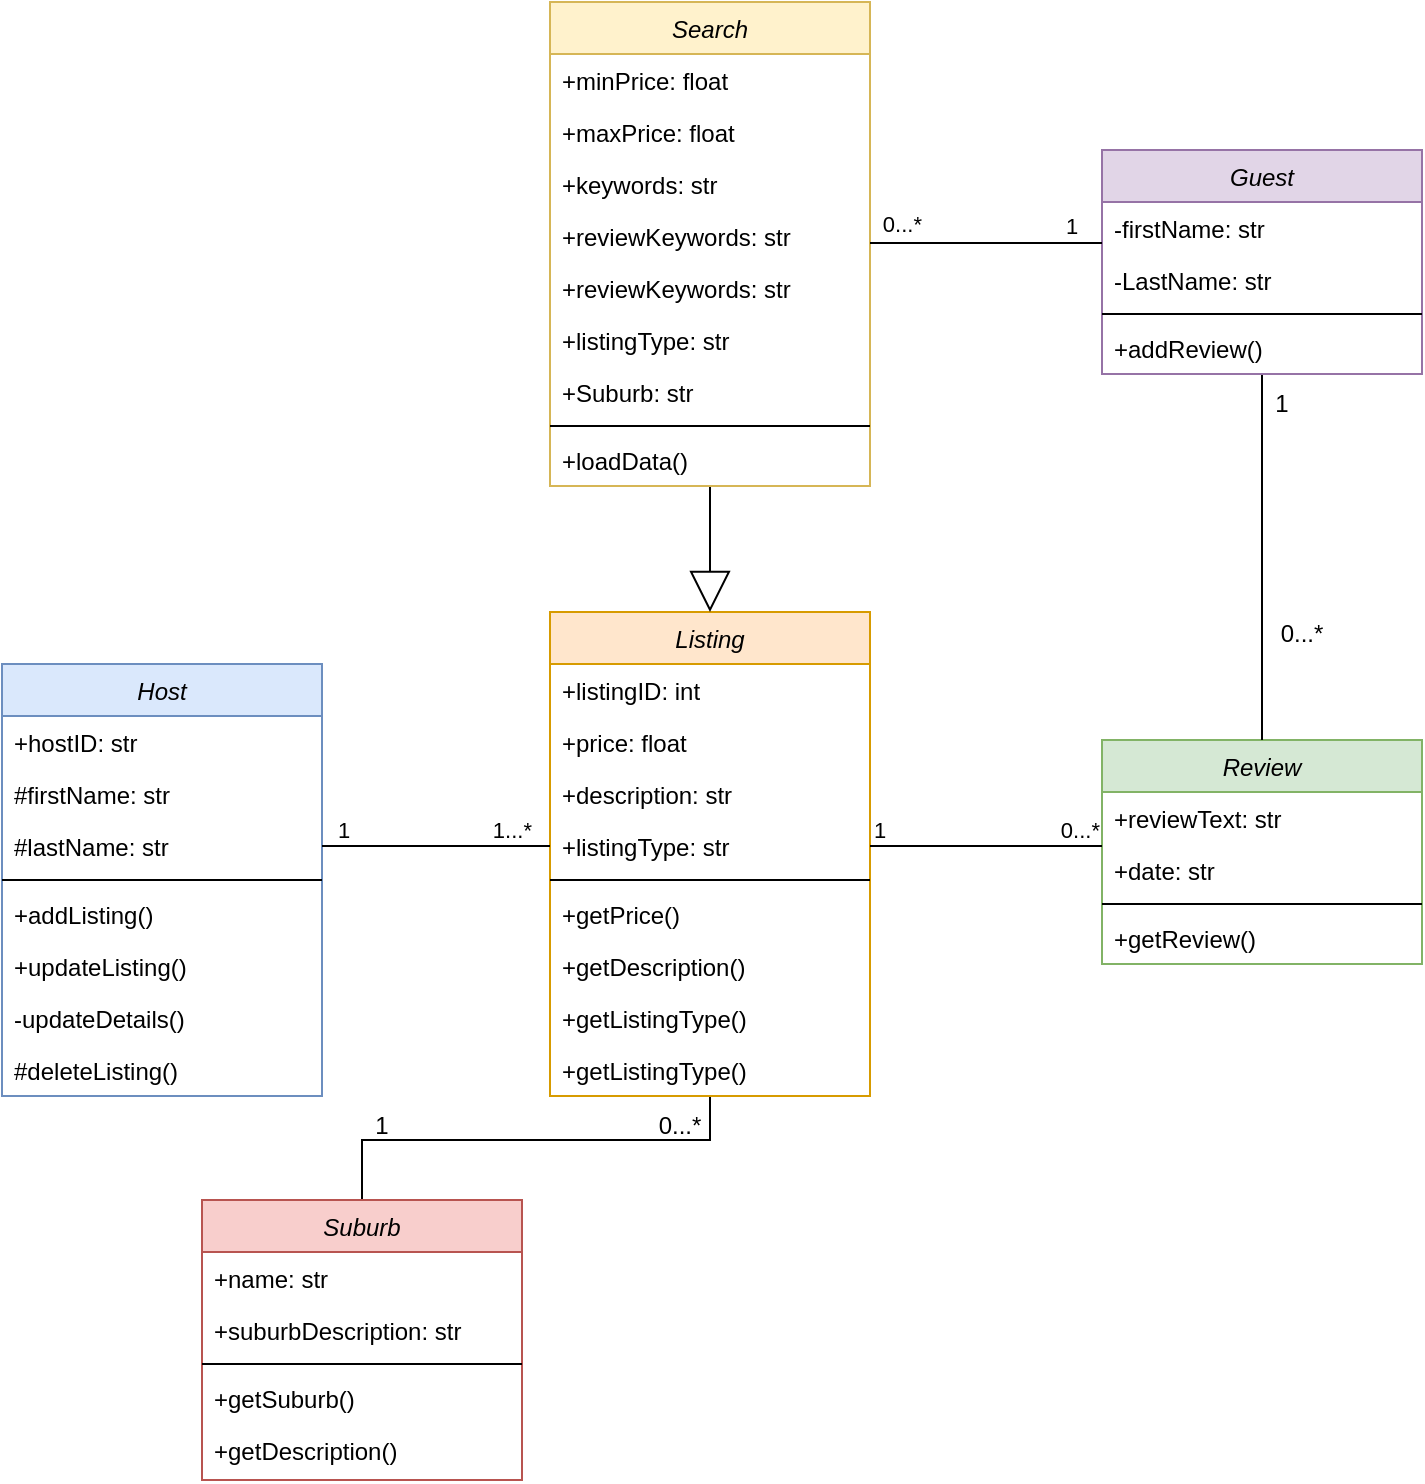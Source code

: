 <mxfile version="21.7.2" type="github">
  <diagram id="C5RBs43oDa-KdzZeNtuy" name="Page-1">
    <mxGraphModel dx="1050" dy="1711" grid="1" gridSize="10" guides="1" tooltips="1" connect="1" arrows="1" fold="1" page="1" pageScale="1" pageWidth="827" pageHeight="1169" math="0" shadow="0">
      <root>
        <mxCell id="WIyWlLk6GJQsqaUBKTNV-0" />
        <mxCell id="WIyWlLk6GJQsqaUBKTNV-1" parent="WIyWlLk6GJQsqaUBKTNV-0" />
        <mxCell id="mY-dX9KU6EtqaSZG9l4L-54" value="" style="edgeStyle=orthogonalEdgeStyle;rounded=0;orthogonalLoop=1;jettySize=auto;html=1;entryX=0.5;entryY=0;entryDx=0;entryDy=0;endArrow=none;endFill=0;" parent="WIyWlLk6GJQsqaUBKTNV-1" source="zkfFHV4jXpPFQw0GAbJ--0" target="mY-dX9KU6EtqaSZG9l4L-12" edge="1">
          <mxGeometry relative="1" as="geometry">
            <mxPoint x="414" y="402" as="targetPoint" />
            <Array as="points">
              <mxPoint x="414" y="370" />
              <mxPoint x="240" y="370" />
            </Array>
          </mxGeometry>
        </mxCell>
        <mxCell id="zkfFHV4jXpPFQw0GAbJ--0" value="Listing" style="swimlane;fontStyle=2;align=center;verticalAlign=top;childLayout=stackLayout;horizontal=1;startSize=26;horizontalStack=0;resizeParent=1;resizeLast=0;collapsible=1;marginBottom=0;rounded=0;shadow=0;strokeWidth=1;fillColor=#ffe6cc;strokeColor=#d79b00;" parent="WIyWlLk6GJQsqaUBKTNV-1" vertex="1">
          <mxGeometry x="334" y="106" width="160" height="242" as="geometry">
            <mxRectangle x="230" y="140" width="160" height="26" as="alternateBounds" />
          </mxGeometry>
        </mxCell>
        <mxCell id="mY-dX9KU6EtqaSZG9l4L-28" value="+listingID: int" style="text;align=left;verticalAlign=top;spacingLeft=4;spacingRight=4;overflow=hidden;rotatable=0;points=[[0,0.5],[1,0.5]];portConstraint=eastwest;" parent="zkfFHV4jXpPFQw0GAbJ--0" vertex="1">
          <mxGeometry y="26" width="160" height="26" as="geometry" />
        </mxCell>
        <mxCell id="zkfFHV4jXpPFQw0GAbJ--1" value="+price: float" style="text;align=left;verticalAlign=top;spacingLeft=4;spacingRight=4;overflow=hidden;rotatable=0;points=[[0,0.5],[1,0.5]];portConstraint=eastwest;" parent="zkfFHV4jXpPFQw0GAbJ--0" vertex="1">
          <mxGeometry y="52" width="160" height="26" as="geometry" />
        </mxCell>
        <mxCell id="zkfFHV4jXpPFQw0GAbJ--2" value="+description: str" style="text;align=left;verticalAlign=top;spacingLeft=4;spacingRight=4;overflow=hidden;rotatable=0;points=[[0,0.5],[1,0.5]];portConstraint=eastwest;rounded=0;shadow=0;html=0;" parent="zkfFHV4jXpPFQw0GAbJ--0" vertex="1">
          <mxGeometry y="78" width="160" height="26" as="geometry" />
        </mxCell>
        <mxCell id="zkfFHV4jXpPFQw0GAbJ--3" value="+listingType: str" style="text;align=left;verticalAlign=top;spacingLeft=4;spacingRight=4;overflow=hidden;rotatable=0;points=[[0,0.5],[1,0.5]];portConstraint=eastwest;rounded=0;shadow=0;html=0;" parent="zkfFHV4jXpPFQw0GAbJ--0" vertex="1">
          <mxGeometry y="104" width="160" height="26" as="geometry" />
        </mxCell>
        <mxCell id="zkfFHV4jXpPFQw0GAbJ--4" value="" style="line;html=1;strokeWidth=1;align=left;verticalAlign=middle;spacingTop=-1;spacingLeft=3;spacingRight=3;rotatable=0;labelPosition=right;points=[];portConstraint=eastwest;" parent="zkfFHV4jXpPFQw0GAbJ--0" vertex="1">
          <mxGeometry y="130" width="160" height="8" as="geometry" />
        </mxCell>
        <mxCell id="zkfFHV4jXpPFQw0GAbJ--5" value="+getPrice()" style="text;align=left;verticalAlign=top;spacingLeft=4;spacingRight=4;overflow=hidden;rotatable=0;points=[[0,0.5],[1,0.5]];portConstraint=eastwest;" parent="zkfFHV4jXpPFQw0GAbJ--0" vertex="1">
          <mxGeometry y="138" width="160" height="26" as="geometry" />
        </mxCell>
        <mxCell id="mY-dX9KU6EtqaSZG9l4L-9" value="+getDescription()" style="text;align=left;verticalAlign=top;spacingLeft=4;spacingRight=4;overflow=hidden;rotatable=0;points=[[0,0.5],[1,0.5]];portConstraint=eastwest;" parent="zkfFHV4jXpPFQw0GAbJ--0" vertex="1">
          <mxGeometry y="164" width="160" height="26" as="geometry" />
        </mxCell>
        <mxCell id="mY-dX9KU6EtqaSZG9l4L-10" value="+getListingType()" style="text;align=left;verticalAlign=top;spacingLeft=4;spacingRight=4;overflow=hidden;rotatable=0;points=[[0,0.5],[1,0.5]];portConstraint=eastwest;" parent="zkfFHV4jXpPFQw0GAbJ--0" vertex="1">
          <mxGeometry y="190" width="160" height="26" as="geometry" />
        </mxCell>
        <mxCell id="-DKtzPfGKBq_BtAYxjWp-0" value="+getListingType()" style="text;align=left;verticalAlign=top;spacingLeft=4;spacingRight=4;overflow=hidden;rotatable=0;points=[[0,0.5],[1,0.5]];portConstraint=eastwest;" vertex="1" parent="zkfFHV4jXpPFQw0GAbJ--0">
          <mxGeometry y="216" width="160" height="26" as="geometry" />
        </mxCell>
        <mxCell id="mY-dX9KU6EtqaSZG9l4L-2" value="Review" style="swimlane;fontStyle=2;align=center;verticalAlign=top;childLayout=stackLayout;horizontal=1;startSize=26;horizontalStack=0;resizeParent=1;resizeLast=0;collapsible=1;marginBottom=0;rounded=0;shadow=0;strokeWidth=1;fillColor=#d5e8d4;strokeColor=#82b366;" parent="WIyWlLk6GJQsqaUBKTNV-1" vertex="1">
          <mxGeometry x="610" y="170" width="160" height="112" as="geometry">
            <mxRectangle x="230" y="140" width="160" height="26" as="alternateBounds" />
          </mxGeometry>
        </mxCell>
        <mxCell id="mY-dX9KU6EtqaSZG9l4L-3" value="+reviewText: str" style="text;align=left;verticalAlign=top;spacingLeft=4;spacingRight=4;overflow=hidden;rotatable=0;points=[[0,0.5],[1,0.5]];portConstraint=eastwest;" parent="mY-dX9KU6EtqaSZG9l4L-2" vertex="1">
          <mxGeometry y="26" width="160" height="26" as="geometry" />
        </mxCell>
        <mxCell id="mY-dX9KU6EtqaSZG9l4L-90" value="+date: str" style="text;align=left;verticalAlign=top;spacingLeft=4;spacingRight=4;overflow=hidden;rotatable=0;points=[[0,0.5],[1,0.5]];portConstraint=eastwest;" parent="mY-dX9KU6EtqaSZG9l4L-2" vertex="1">
          <mxGeometry y="52" width="160" height="26" as="geometry" />
        </mxCell>
        <mxCell id="mY-dX9KU6EtqaSZG9l4L-7" value="" style="line;html=1;strokeWidth=1;align=left;verticalAlign=middle;spacingTop=-1;spacingLeft=3;spacingRight=3;rotatable=0;labelPosition=right;points=[];portConstraint=eastwest;" parent="mY-dX9KU6EtqaSZG9l4L-2" vertex="1">
          <mxGeometry y="78" width="160" height="8" as="geometry" />
        </mxCell>
        <mxCell id="mY-dX9KU6EtqaSZG9l4L-8" value="+getReview()" style="text;align=left;verticalAlign=top;spacingLeft=4;spacingRight=4;overflow=hidden;rotatable=0;points=[[0,0.5],[1,0.5]];portConstraint=eastwest;" parent="mY-dX9KU6EtqaSZG9l4L-2" vertex="1">
          <mxGeometry y="86" width="160" height="26" as="geometry" />
        </mxCell>
        <mxCell id="mY-dX9KU6EtqaSZG9l4L-12" value="Suburb" style="swimlane;fontStyle=2;align=center;verticalAlign=top;childLayout=stackLayout;horizontal=1;startSize=26;horizontalStack=0;resizeParent=1;resizeLast=0;collapsible=1;marginBottom=0;rounded=0;shadow=0;strokeWidth=1;fillColor=#f8cecc;strokeColor=#b85450;" parent="WIyWlLk6GJQsqaUBKTNV-1" vertex="1">
          <mxGeometry x="160" y="400" width="160" height="140" as="geometry">
            <mxRectangle x="230" y="140" width="160" height="26" as="alternateBounds" />
          </mxGeometry>
        </mxCell>
        <mxCell id="mY-dX9KU6EtqaSZG9l4L-13" value="+name: str" style="text;align=left;verticalAlign=top;spacingLeft=4;spacingRight=4;overflow=hidden;rotatable=0;points=[[0,0.5],[1,0.5]];portConstraint=eastwest;" parent="mY-dX9KU6EtqaSZG9l4L-12" vertex="1">
          <mxGeometry y="26" width="160" height="26" as="geometry" />
        </mxCell>
        <mxCell id="mY-dX9KU6EtqaSZG9l4L-14" value="+suburbDescription: str" style="text;align=left;verticalAlign=top;spacingLeft=4;spacingRight=4;overflow=hidden;rotatable=0;points=[[0,0.5],[1,0.5]];portConstraint=eastwest;rounded=0;shadow=0;html=0;" parent="mY-dX9KU6EtqaSZG9l4L-12" vertex="1">
          <mxGeometry y="52" width="160" height="26" as="geometry" />
        </mxCell>
        <mxCell id="mY-dX9KU6EtqaSZG9l4L-16" value="" style="line;html=1;strokeWidth=1;align=left;verticalAlign=middle;spacingTop=-1;spacingLeft=3;spacingRight=3;rotatable=0;labelPosition=right;points=[];portConstraint=eastwest;" parent="mY-dX9KU6EtqaSZG9l4L-12" vertex="1">
          <mxGeometry y="78" width="160" height="8" as="geometry" />
        </mxCell>
        <mxCell id="mY-dX9KU6EtqaSZG9l4L-17" value="+getSuburb()" style="text;align=left;verticalAlign=top;spacingLeft=4;spacingRight=4;overflow=hidden;rotatable=0;points=[[0,0.5],[1,0.5]];portConstraint=eastwest;" parent="mY-dX9KU6EtqaSZG9l4L-12" vertex="1">
          <mxGeometry y="86" width="160" height="26" as="geometry" />
        </mxCell>
        <mxCell id="mY-dX9KU6EtqaSZG9l4L-18" value="+getDescription()" style="text;align=left;verticalAlign=top;spacingLeft=4;spacingRight=4;overflow=hidden;rotatable=0;points=[[0,0.5],[1,0.5]];portConstraint=eastwest;" parent="mY-dX9KU6EtqaSZG9l4L-12" vertex="1">
          <mxGeometry y="112" width="160" height="26" as="geometry" />
        </mxCell>
        <mxCell id="mY-dX9KU6EtqaSZG9l4L-20" value="Host" style="swimlane;fontStyle=2;align=center;verticalAlign=top;childLayout=stackLayout;horizontal=1;startSize=26;horizontalStack=0;resizeParent=1;resizeLast=0;collapsible=1;marginBottom=0;rounded=0;shadow=0;strokeWidth=1;fillColor=#dae8fc;strokeColor=#6c8ebf;" parent="WIyWlLk6GJQsqaUBKTNV-1" vertex="1">
          <mxGeometry x="60" y="132" width="160" height="216" as="geometry">
            <mxRectangle x="230" y="140" width="160" height="26" as="alternateBounds" />
          </mxGeometry>
        </mxCell>
        <mxCell id="mY-dX9KU6EtqaSZG9l4L-21" value="+hostID: str" style="text;align=left;verticalAlign=top;spacingLeft=4;spacingRight=4;overflow=hidden;rotatable=0;points=[[0,0.5],[1,0.5]];portConstraint=eastwest;" parent="mY-dX9KU6EtqaSZG9l4L-20" vertex="1">
          <mxGeometry y="26" width="160" height="26" as="geometry" />
        </mxCell>
        <mxCell id="mY-dX9KU6EtqaSZG9l4L-81" value="#firstName: str" style="text;align=left;verticalAlign=top;spacingLeft=4;spacingRight=4;overflow=hidden;rotatable=0;points=[[0,0.5],[1,0.5]];portConstraint=eastwest;" parent="mY-dX9KU6EtqaSZG9l4L-20" vertex="1">
          <mxGeometry y="52" width="160" height="26" as="geometry" />
        </mxCell>
        <mxCell id="mY-dX9KU6EtqaSZG9l4L-22" value="#lastName: str" style="text;align=left;verticalAlign=top;spacingLeft=4;spacingRight=4;overflow=hidden;rotatable=0;points=[[0,0.5],[1,0.5]];portConstraint=eastwest;rounded=0;shadow=0;html=0;" parent="mY-dX9KU6EtqaSZG9l4L-20" vertex="1">
          <mxGeometry y="78" width="160" height="26" as="geometry" />
        </mxCell>
        <mxCell id="mY-dX9KU6EtqaSZG9l4L-24" value="" style="line;html=1;strokeWidth=1;align=left;verticalAlign=middle;spacingTop=-1;spacingLeft=3;spacingRight=3;rotatable=0;labelPosition=right;points=[];portConstraint=eastwest;" parent="mY-dX9KU6EtqaSZG9l4L-20" vertex="1">
          <mxGeometry y="104" width="160" height="8" as="geometry" />
        </mxCell>
        <mxCell id="mY-dX9KU6EtqaSZG9l4L-27" value="+addListing()" style="text;align=left;verticalAlign=top;spacingLeft=4;spacingRight=4;overflow=hidden;rotatable=0;points=[[0,0.5],[1,0.5]];portConstraint=eastwest;" parent="mY-dX9KU6EtqaSZG9l4L-20" vertex="1">
          <mxGeometry y="112" width="160" height="26" as="geometry" />
        </mxCell>
        <mxCell id="mY-dX9KU6EtqaSZG9l4L-61" value="+updateListing()" style="text;align=left;verticalAlign=top;spacingLeft=4;spacingRight=4;overflow=hidden;rotatable=0;points=[[0,0.5],[1,0.5]];portConstraint=eastwest;" parent="mY-dX9KU6EtqaSZG9l4L-20" vertex="1">
          <mxGeometry y="138" width="160" height="26" as="geometry" />
        </mxCell>
        <mxCell id="mY-dX9KU6EtqaSZG9l4L-29" value="-updateDetails()" style="text;align=left;verticalAlign=top;spacingLeft=4;spacingRight=4;overflow=hidden;rotatable=0;points=[[0,0.5],[1,0.5]];portConstraint=eastwest;" parent="mY-dX9KU6EtqaSZG9l4L-20" vertex="1">
          <mxGeometry y="164" width="160" height="26" as="geometry" />
        </mxCell>
        <mxCell id="mY-dX9KU6EtqaSZG9l4L-60" value="#deleteListing()" style="text;align=left;verticalAlign=top;spacingLeft=4;spacingRight=4;overflow=hidden;rotatable=0;points=[[0,0.5],[1,0.5]];portConstraint=eastwest;" parent="mY-dX9KU6EtqaSZG9l4L-20" vertex="1">
          <mxGeometry y="190" width="160" height="26" as="geometry" />
        </mxCell>
        <mxCell id="mY-dX9KU6EtqaSZG9l4L-63" value="" style="edgeStyle=orthogonalEdgeStyle;rounded=0;orthogonalLoop=1;jettySize=auto;html=1;endArrow=none;endFill=0;entryX=0.5;entryY=0;entryDx=0;entryDy=0;" parent="WIyWlLk6GJQsqaUBKTNV-1" source="mY-dX9KU6EtqaSZG9l4L-31" target="mY-dX9KU6EtqaSZG9l4L-2" edge="1">
          <mxGeometry relative="1" as="geometry">
            <mxPoint x="770" y="-203" as="targetPoint" />
          </mxGeometry>
        </mxCell>
        <mxCell id="mY-dX9KU6EtqaSZG9l4L-31" value="Guest" style="swimlane;fontStyle=2;align=center;verticalAlign=top;childLayout=stackLayout;horizontal=1;startSize=26;horizontalStack=0;resizeParent=1;resizeLast=0;collapsible=1;marginBottom=0;rounded=0;shadow=0;strokeWidth=1;fillColor=#e1d5e7;strokeColor=#9673a6;" parent="WIyWlLk6GJQsqaUBKTNV-1" vertex="1">
          <mxGeometry x="610" y="-125" width="160" height="112" as="geometry">
            <mxRectangle x="230" y="140" width="160" height="26" as="alternateBounds" />
          </mxGeometry>
        </mxCell>
        <mxCell id="mY-dX9KU6EtqaSZG9l4L-32" value="-firstName: str" style="text;align=left;verticalAlign=top;spacingLeft=4;spacingRight=4;overflow=hidden;rotatable=0;points=[[0,0.5],[1,0.5]];portConstraint=eastwest;" parent="mY-dX9KU6EtqaSZG9l4L-31" vertex="1">
          <mxGeometry y="26" width="160" height="26" as="geometry" />
        </mxCell>
        <mxCell id="mY-dX9KU6EtqaSZG9l4L-33" value="-LastName: str" style="text;align=left;verticalAlign=top;spacingLeft=4;spacingRight=4;overflow=hidden;rotatable=0;points=[[0,0.5],[1,0.5]];portConstraint=eastwest;rounded=0;shadow=0;html=0;" parent="mY-dX9KU6EtqaSZG9l4L-31" vertex="1">
          <mxGeometry y="52" width="160" height="26" as="geometry" />
        </mxCell>
        <mxCell id="mY-dX9KU6EtqaSZG9l4L-34" value="" style="line;html=1;strokeWidth=1;align=left;verticalAlign=middle;spacingTop=-1;spacingLeft=3;spacingRight=3;rotatable=0;labelPosition=right;points=[];portConstraint=eastwest;" parent="mY-dX9KU6EtqaSZG9l4L-31" vertex="1">
          <mxGeometry y="78" width="160" height="8" as="geometry" />
        </mxCell>
        <mxCell id="mY-dX9KU6EtqaSZG9l4L-35" value="+addReview()" style="text;align=left;verticalAlign=top;spacingLeft=4;spacingRight=4;overflow=hidden;rotatable=0;points=[[0,0.5],[1,0.5]];portConstraint=eastwest;" parent="mY-dX9KU6EtqaSZG9l4L-31" vertex="1">
          <mxGeometry y="86" width="160" height="26" as="geometry" />
        </mxCell>
        <mxCell id="mY-dX9KU6EtqaSZG9l4L-38" value="" style="endArrow=none;html=1;edgeStyle=orthogonalEdgeStyle;rounded=0;exitX=1;exitY=0.5;exitDx=0;exitDy=0;startArrow=none;startFill=0;endFill=0;" parent="WIyWlLk6GJQsqaUBKTNV-1" source="mY-dX9KU6EtqaSZG9l4L-22" target="zkfFHV4jXpPFQw0GAbJ--3" edge="1">
          <mxGeometry relative="1" as="geometry">
            <mxPoint x="290" y="350" as="sourcePoint" />
            <mxPoint x="450" y="350" as="targetPoint" />
          </mxGeometry>
        </mxCell>
        <mxCell id="mY-dX9KU6EtqaSZG9l4L-39" value="1" style="edgeLabel;resizable=0;html=1;align=left;verticalAlign=bottom;" parent="mY-dX9KU6EtqaSZG9l4L-38" connectable="0" vertex="1">
          <mxGeometry x="-1" relative="1" as="geometry">
            <mxPoint x="6" as="offset" />
          </mxGeometry>
        </mxCell>
        <mxCell id="mY-dX9KU6EtqaSZG9l4L-40" value="1...*" style="edgeLabel;resizable=0;html=1;align=right;verticalAlign=bottom;" parent="mY-dX9KU6EtqaSZG9l4L-38" connectable="0" vertex="1">
          <mxGeometry x="1" relative="1" as="geometry">
            <mxPoint x="-9" as="offset" />
          </mxGeometry>
        </mxCell>
        <mxCell id="mY-dX9KU6EtqaSZG9l4L-57" value="" style="endArrow=none;html=1;edgeStyle=orthogonalEdgeStyle;rounded=0;exitX=1;exitY=0.5;exitDx=0;exitDy=0;entryX=0;entryY=0.5;entryDx=0;entryDy=0;" parent="WIyWlLk6GJQsqaUBKTNV-1" source="zkfFHV4jXpPFQw0GAbJ--3" edge="1">
          <mxGeometry relative="1" as="geometry">
            <mxPoint x="530" y="130" as="sourcePoint" />
            <mxPoint x="610" y="223" as="targetPoint" />
          </mxGeometry>
        </mxCell>
        <mxCell id="mY-dX9KU6EtqaSZG9l4L-58" value="1" style="edgeLabel;resizable=0;html=1;align=left;verticalAlign=bottom;" parent="mY-dX9KU6EtqaSZG9l4L-57" connectable="0" vertex="1">
          <mxGeometry x="-1" relative="1" as="geometry" />
        </mxCell>
        <mxCell id="mY-dX9KU6EtqaSZG9l4L-59" value="0...*" style="edgeLabel;resizable=0;html=1;align=right;verticalAlign=bottom;" parent="mY-dX9KU6EtqaSZG9l4L-57" connectable="0" vertex="1">
          <mxGeometry x="1" relative="1" as="geometry" />
        </mxCell>
        <mxCell id="mY-dX9KU6EtqaSZG9l4L-64" value="1" style="text;html=1;strokeColor=none;fillColor=none;align=center;verticalAlign=middle;whiteSpace=wrap;rounded=0;" parent="WIyWlLk6GJQsqaUBKTNV-1" vertex="1">
          <mxGeometry x="670" y="-13" width="60" height="30" as="geometry" />
        </mxCell>
        <mxCell id="mY-dX9KU6EtqaSZG9l4L-65" value="0...*" style="text;html=1;strokeColor=none;fillColor=none;align=center;verticalAlign=middle;whiteSpace=wrap;rounded=0;" parent="WIyWlLk6GJQsqaUBKTNV-1" vertex="1">
          <mxGeometry x="680" y="102" width="60" height="30" as="geometry" />
        </mxCell>
        <mxCell id="mY-dX9KU6EtqaSZG9l4L-66" value="1" style="text;html=1;strokeColor=none;fillColor=none;align=center;verticalAlign=middle;whiteSpace=wrap;rounded=0;" parent="WIyWlLk6GJQsqaUBKTNV-1" vertex="1">
          <mxGeometry x="220" y="348" width="60" height="30" as="geometry" />
        </mxCell>
        <mxCell id="mY-dX9KU6EtqaSZG9l4L-68" value="0...*" style="text;html=1;strokeColor=none;fillColor=none;align=center;verticalAlign=middle;whiteSpace=wrap;rounded=0;" parent="WIyWlLk6GJQsqaUBKTNV-1" vertex="1">
          <mxGeometry x="369" y="348" width="60" height="30" as="geometry" />
        </mxCell>
        <mxCell id="mY-dX9KU6EtqaSZG9l4L-80" value="" style="edgeStyle=orthogonalEdgeStyle;rounded=0;orthogonalLoop=1;jettySize=auto;html=1;entryX=0.5;entryY=0;entryDx=0;entryDy=0;endArrow=block;endFill=0;endSize=18;" parent="WIyWlLk6GJQsqaUBKTNV-1" source="mY-dX9KU6EtqaSZG9l4L-70" target="zkfFHV4jXpPFQw0GAbJ--0" edge="1">
          <mxGeometry relative="1" as="geometry" />
        </mxCell>
        <mxCell id="mY-dX9KU6EtqaSZG9l4L-70" value="Search" style="swimlane;fontStyle=2;align=center;verticalAlign=top;childLayout=stackLayout;horizontal=1;startSize=26;horizontalStack=0;resizeParent=1;resizeLast=0;collapsible=1;marginBottom=0;rounded=0;shadow=0;strokeWidth=1;fillColor=#fff2cc;strokeColor=#d6b656;" parent="WIyWlLk6GJQsqaUBKTNV-1" vertex="1">
          <mxGeometry x="334" y="-199" width="160" height="242" as="geometry">
            <mxRectangle x="230" y="140" width="160" height="26" as="alternateBounds" />
          </mxGeometry>
        </mxCell>
        <mxCell id="mY-dX9KU6EtqaSZG9l4L-72" value="+minPrice: float" style="text;align=left;verticalAlign=top;spacingLeft=4;spacingRight=4;overflow=hidden;rotatable=0;points=[[0,0.5],[1,0.5]];portConstraint=eastwest;" parent="mY-dX9KU6EtqaSZG9l4L-70" vertex="1">
          <mxGeometry y="26" width="160" height="26" as="geometry" />
        </mxCell>
        <mxCell id="mY-dX9KU6EtqaSZG9l4L-73" value="+maxPrice: float" style="text;align=left;verticalAlign=top;spacingLeft=4;spacingRight=4;overflow=hidden;rotatable=0;points=[[0,0.5],[1,0.5]];portConstraint=eastwest;rounded=0;shadow=0;html=0;" parent="mY-dX9KU6EtqaSZG9l4L-70" vertex="1">
          <mxGeometry y="52" width="160" height="26" as="geometry" />
        </mxCell>
        <mxCell id="mY-dX9KU6EtqaSZG9l4L-74" value="+keywords: str" style="text;align=left;verticalAlign=top;spacingLeft=4;spacingRight=4;overflow=hidden;rotatable=0;points=[[0,0.5],[1,0.5]];portConstraint=eastwest;rounded=0;shadow=0;html=0;" parent="mY-dX9KU6EtqaSZG9l4L-70" vertex="1">
          <mxGeometry y="78" width="160" height="26" as="geometry" />
        </mxCell>
        <mxCell id="mY-dX9KU6EtqaSZG9l4L-82" value="+reviewKeywords: str" style="text;align=left;verticalAlign=top;spacingLeft=4;spacingRight=4;overflow=hidden;rotatable=0;points=[[0,0.5],[1,0.5]];portConstraint=eastwest;rounded=0;shadow=0;html=0;" parent="mY-dX9KU6EtqaSZG9l4L-70" vertex="1">
          <mxGeometry y="104" width="160" height="26" as="geometry" />
        </mxCell>
        <mxCell id="mY-dX9KU6EtqaSZG9l4L-83" value="+reviewKeywords: str" style="text;align=left;verticalAlign=top;spacingLeft=4;spacingRight=4;overflow=hidden;rotatable=0;points=[[0,0.5],[1,0.5]];portConstraint=eastwest;rounded=0;shadow=0;html=0;" parent="mY-dX9KU6EtqaSZG9l4L-70" vertex="1">
          <mxGeometry y="130" width="160" height="26" as="geometry" />
        </mxCell>
        <mxCell id="mY-dX9KU6EtqaSZG9l4L-87" value="+listingType: str" style="text;align=left;verticalAlign=top;spacingLeft=4;spacingRight=4;overflow=hidden;rotatable=0;points=[[0,0.5],[1,0.5]];portConstraint=eastwest;rounded=0;shadow=0;html=0;" parent="mY-dX9KU6EtqaSZG9l4L-70" vertex="1">
          <mxGeometry y="156" width="160" height="26" as="geometry" />
        </mxCell>
        <mxCell id="mY-dX9KU6EtqaSZG9l4L-88" value="+Suburb: str" style="text;align=left;verticalAlign=top;spacingLeft=4;spacingRight=4;overflow=hidden;rotatable=0;points=[[0,0.5],[1,0.5]];portConstraint=eastwest;rounded=0;shadow=0;html=0;" parent="mY-dX9KU6EtqaSZG9l4L-70" vertex="1">
          <mxGeometry y="182" width="160" height="26" as="geometry" />
        </mxCell>
        <mxCell id="mY-dX9KU6EtqaSZG9l4L-75" value="" style="line;html=1;strokeWidth=1;align=left;verticalAlign=middle;spacingTop=-1;spacingLeft=3;spacingRight=3;rotatable=0;labelPosition=right;points=[];portConstraint=eastwest;" parent="mY-dX9KU6EtqaSZG9l4L-70" vertex="1">
          <mxGeometry y="208" width="160" height="8" as="geometry" />
        </mxCell>
        <mxCell id="mY-dX9KU6EtqaSZG9l4L-89" value="+loadData()" style="text;align=left;verticalAlign=top;spacingLeft=4;spacingRight=4;overflow=hidden;rotatable=0;points=[[0,0.5],[1,0.5]];portConstraint=eastwest;rounded=0;shadow=0;html=0;" parent="mY-dX9KU6EtqaSZG9l4L-70" vertex="1">
          <mxGeometry y="216" width="160" height="26" as="geometry" />
        </mxCell>
        <mxCell id="mY-dX9KU6EtqaSZG9l4L-84" value="" style="endArrow=none;html=1;edgeStyle=orthogonalEdgeStyle;rounded=0;exitX=1;exitY=0.5;exitDx=0;exitDy=0;entryX=0;entryY=0.5;entryDx=0;entryDy=0;" parent="WIyWlLk6GJQsqaUBKTNV-1" edge="1">
          <mxGeometry relative="1" as="geometry">
            <mxPoint x="494" y="-78.5" as="sourcePoint" />
            <mxPoint x="610" y="-78.5" as="targetPoint" />
          </mxGeometry>
        </mxCell>
        <mxCell id="mY-dX9KU6EtqaSZG9l4L-85" value="1" style="edgeLabel;resizable=0;html=1;align=left;verticalAlign=bottom;" parent="mY-dX9KU6EtqaSZG9l4L-84" connectable="0" vertex="1">
          <mxGeometry x="-1" relative="1" as="geometry">
            <mxPoint x="96" as="offset" />
          </mxGeometry>
        </mxCell>
        <mxCell id="mY-dX9KU6EtqaSZG9l4L-86" value="0...*" style="edgeLabel;resizable=0;html=1;align=right;verticalAlign=bottom;" parent="mY-dX9KU6EtqaSZG9l4L-84" connectable="0" vertex="1">
          <mxGeometry x="1" relative="1" as="geometry">
            <mxPoint x="-90" y="-1" as="offset" />
          </mxGeometry>
        </mxCell>
      </root>
    </mxGraphModel>
  </diagram>
</mxfile>
